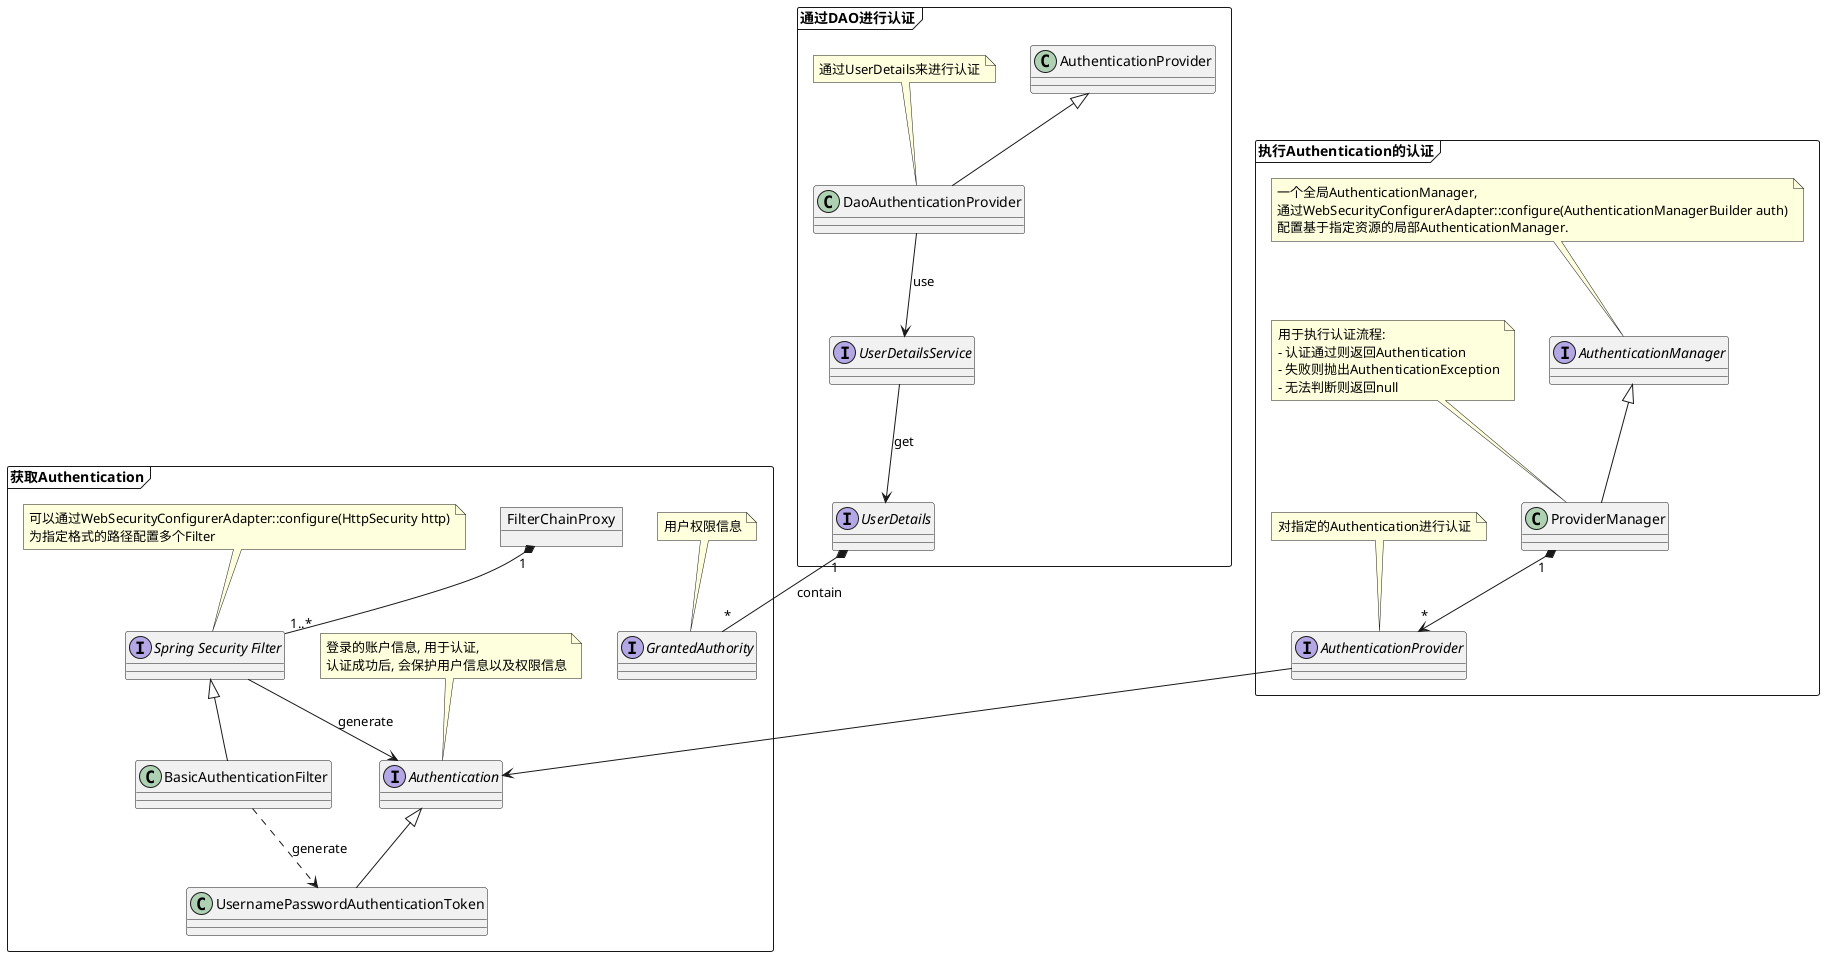 @startuml "Spring Security框架设计"

frame "获取Authentication" as Step1 {
object FilterChainProxy
interface "Spring Security Filter" as Filter
FilterChainProxy "1" *-- "1..*" Filter
note as FilterNote
可以通过WebSecurityConfigurerAdapter::configure(HttpSecurity http)
为指定格式的路径配置多个Filter
endnote
FilterNote .. Filter

interface Authentication
note as AuthenticationNote
登录的账户信息, 用于认证,
认证成功后, 会保护用户信息以及权限信息
endnote
AuthenticationNote .. Authentication

interface GrantedAuthority
note as GrantedAuthorityNote
用户权限信息
endnote
GrantedAuthorityNote .. GrantedAuthority

Filter --> Authentication: generate

class BasicAuthenticationFilter extends Filter
class UsernamePasswordAuthenticationToken extends Authentication
BasicAuthenticationFilter ..> UsernamePasswordAuthenticationToken: generate
}

frame "执行Authentication的认证" as Step2 {

interface AuthenticationManager
note as AuthenticationManagerNote
一个全局AuthenticationManager, 
通过WebSecurityConfigurerAdapter::configure(AuthenticationManagerBuilder auth)
配置基于指定资源的局部AuthenticationManager.
endnote
AuthenticationManagerNote .. AuthenticationManager
class ProviderManager extends AuthenticationManager
note as ProviderManagerNote
用于执行认证流程: 
- 认证通过则返回Authentication
- 失败则抛出AuthenticationException
- 无法判断则返回null
endnote
ProviderManagerNote .. ProviderManager

interface AuthenticationProvider
note as AuthenticationProviderNote
对指定的Authentication进行认证
endnote
AuthenticationProviderNote .. AuthenticationProvider
AuthenticationProvider --> Authentication

ProviderManager "1" *--> "*" AuthenticationProvider
}

frame "通过DAO进行认证" as Step3 {

class DaoAuthenticationProvider extends AuthenticationProvider
note as DaoAuthenticationProviderNote
通过UserDetails来进行认证
endnote
DaoAuthenticationProviderNote .. DaoAuthenticationProvider

interface UserDetails
interface UserDetailsService
UserDetailsService --> UserDetails: get
DaoAuthenticationProvider --> UserDetailsService: use

UserDetails "1" *-- "*" GrantedAuthority: contain

}

@enduml